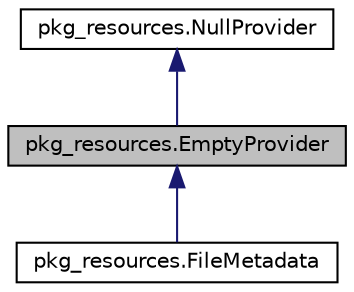 digraph "pkg_resources.EmptyProvider"
{
 // LATEX_PDF_SIZE
  edge [fontname="Helvetica",fontsize="10",labelfontname="Helvetica",labelfontsize="10"];
  node [fontname="Helvetica",fontsize="10",shape=record];
  Node1 [label="pkg_resources.EmptyProvider",height=0.2,width=0.4,color="black", fillcolor="grey75", style="filled", fontcolor="black",tooltip=" "];
  Node2 -> Node1 [dir="back",color="midnightblue",fontsize="10",style="solid",fontname="Helvetica"];
  Node2 [label="pkg_resources.NullProvider",height=0.2,width=0.4,color="black", fillcolor="white", style="filled",URL="$classpkg__resources_1_1NullProvider.html",tooltip=" "];
  Node1 -> Node3 [dir="back",color="midnightblue",fontsize="10",style="solid",fontname="Helvetica"];
  Node3 [label="pkg_resources.FileMetadata",height=0.2,width=0.4,color="black", fillcolor="white", style="filled",URL="$classpkg__resources_1_1FileMetadata.html",tooltip=" "];
}
